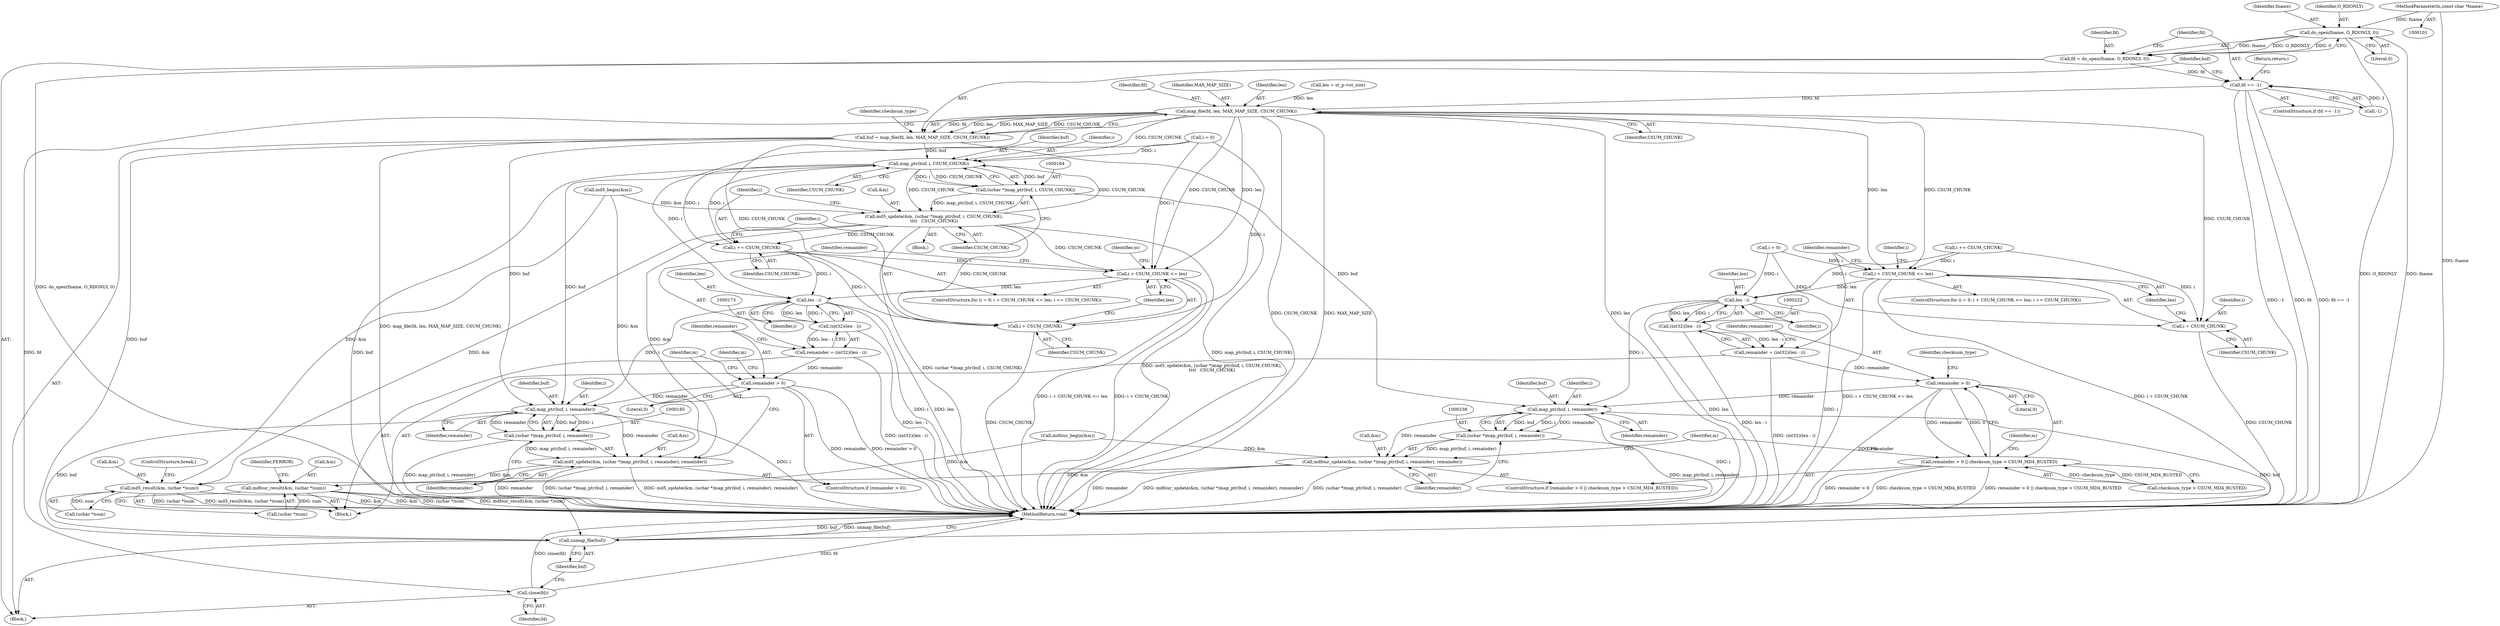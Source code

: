 digraph "0_samba_7b8a4ecd6ff9cdf4e5d3850ebf822f1e989255b3_0@API" {
"1000123" [label="(Call,do_open(fname, O_RDONLY, 0))"];
"1000102" [label="(MethodParameterIn,const char *fname)"];
"1000121" [label="(Call,fd = do_open(fname, O_RDONLY, 0))"];
"1000128" [label="(Call,fd == -1)"];
"1000135" [label="(Call,map_file(fd, len, MAX_MAP_SIZE, CSUM_CHUNK))"];
"1000133" [label="(Call,buf = map_file(fd, len, MAX_MAP_SIZE, CSUM_CHUNK))"];
"1000165" [label="(Call,map_ptr(buf, i, CSUM_CHUNK))"];
"1000156" [label="(Call,i += CSUM_CHUNK)"];
"1000151" [label="(Call,i + CSUM_CHUNK <= len)"];
"1000174" [label="(Call,len - i)"];
"1000172" [label="(Call,(int32)(len - i))"];
"1000170" [label="(Call,remainder = (int32)(len - i))"];
"1000178" [label="(Call,remainder > 0)"];
"1000186" [label="(Call,map_ptr(buf, i, remainder))"];
"1000184" [label="(Call,(uchar *)map_ptr(buf, i, remainder))"];
"1000181" [label="(Call,md5_update(&m, (uchar *)map_ptr(buf, i, remainder), remainder))"];
"1000191" [label="(Call,md5_result(&m, (uchar *)sum))"];
"1000258" [label="(Call,unmap_file(buf))"];
"1000152" [label="(Call,i + CSUM_CHUNK)"];
"1000163" [label="(Call,(uchar *)map_ptr(buf, i, CSUM_CHUNK))"];
"1000160" [label="(Call,md5_update(&m, (uchar *)map_ptr(buf, i, CSUM_CHUNK),\n\t\t\t\t   CSUM_CHUNK))"];
"1000239" [label="(Call,map_ptr(buf, i, remainder))"];
"1000237" [label="(Call,(uchar *)map_ptr(buf, i, remainder))"];
"1000234" [label="(Call,mdfour_update(&m, (uchar *)map_ptr(buf, i, remainder), remainder))"];
"1000244" [label="(Call,mdfour_result(&m, (uchar *)sum))"];
"1000210" [label="(Call,i + CSUM_CHUNK <= len)"];
"1000223" [label="(Call,len - i)"];
"1000221" [label="(Call,(int32)(len - i))"];
"1000219" [label="(Call,remainder = (int32)(len - i))"];
"1000228" [label="(Call,remainder > 0)"];
"1000227" [label="(Call,remainder > 0 || checksum_type > CSUM_MD4_BUSTED)"];
"1000211" [label="(Call,i + CSUM_CHUNK)"];
"1000256" [label="(Call,close(fd))"];
"1000227" [label="(Call,remainder > 0 || checksum_type > CSUM_MD4_BUSTED)"];
"1000171" [label="(Identifier,remainder)"];
"1000141" [label="(Identifier,checksum_type)"];
"1000160" [label="(Call,md5_update(&m, (uchar *)map_ptr(buf, i, CSUM_CHUNK),\n\t\t\t\t   CSUM_CHUNK))"];
"1000162" [label="(Identifier,m)"];
"1000193" [label="(Identifier,m)"];
"1000129" [label="(Identifier,fd)"];
"1000156" [label="(Call,i += CSUM_CHUNK)"];
"1000184" [label="(Call,(uchar *)map_ptr(buf, i, remainder))"];
"1000165" [label="(Call,map_ptr(buf, i, CSUM_CHUNK))"];
"1000152" [label="(Call,i + CSUM_CHUNK)"];
"1000243" [label="(Identifier,remainder)"];
"1000210" [label="(Call,i + CSUM_CHUNK <= len)"];
"1000157" [label="(Identifier,i)"];
"1000194" [label="(Call,(uchar *)sum)"];
"1000223" [label="(Call,len - i)"];
"1000212" [label="(Identifier,i)"];
"1000139" [label="(Identifier,CSUM_CHUNK)"];
"1000159" [label="(Block,)"];
"1000242" [label="(Identifier,remainder)"];
"1000186" [label="(Call,map_ptr(buf, i, remainder))"];
"1000260" [label="(MethodReturn,void)"];
"1000188" [label="(Identifier,i)"];
"1000221" [label="(Call,(int32)(len - i))"];
"1000187" [label="(Identifier,buf)"];
"1000183" [label="(Identifier,m)"];
"1000138" [label="(Identifier,MAX_MAP_SIZE)"];
"1000225" [label="(Identifier,i)"];
"1000154" [label="(Identifier,CSUM_CHUNK)"];
"1000172" [label="(Call,(int32)(len - i))"];
"1000215" [label="(Call,i += CSUM_CHUNK)"];
"1000244" [label="(Call,mdfour_result(&m, (uchar *)sum))"];
"1000203" [label="(Call,mdfour_begin(&m))"];
"1000251" [label="(Identifier,FERROR)"];
"1000181" [label="(Call,md5_update(&m, (uchar *)map_ptr(buf, i, remainder), remainder))"];
"1000168" [label="(Identifier,CSUM_CHUNK)"];
"1000174" [label="(Call,len - i)"];
"1000137" [label="(Identifier,len)"];
"1000234" [label="(Call,mdfour_update(&m, (uchar *)map_ptr(buf, i, remainder), remainder))"];
"1000124" [label="(Identifier,fname)"];
"1000214" [label="(Identifier,len)"];
"1000176" [label="(Identifier,i)"];
"1000258" [label="(Call,unmap_file(buf))"];
"1000147" [label="(ControlStructure,for (i = 0; i + CSUM_CHUNK <= len; i += CSUM_CHUNK))"];
"1000213" [label="(Identifier,CSUM_CHUNK)"];
"1000122" [label="(Identifier,fd)"];
"1000224" [label="(Identifier,len)"];
"1000127" [label="(ControlStructure,if (fd == -1))"];
"1000241" [label="(Identifier,i)"];
"1000175" [label="(Identifier,len)"];
"1000178" [label="(Call,remainder > 0)"];
"1000228" [label="(Call,remainder > 0)"];
"1000170" [label="(Call,remainder = (int32)(len - i))"];
"1000161" [label="(Call,&m)"];
"1000166" [label="(Identifier,buf)"];
"1000128" [label="(Call,fd == -1)"];
"1000134" [label="(Identifier,buf)"];
"1000259" [label="(Identifier,buf)"];
"1000169" [label="(Identifier,CSUM_CHUNK)"];
"1000240" [label="(Identifier,buf)"];
"1000236" [label="(Identifier,m)"];
"1000235" [label="(Call,&m)"];
"1000144" [label="(Call,md5_begin(&m))"];
"1000109" [label="(Call,len = st_p->st_size)"];
"1000151" [label="(Call,i + CSUM_CHUNK <= len)"];
"1000126" [label="(Literal,0)"];
"1000153" [label="(Identifier,i)"];
"1000219" [label="(Call,remainder = (int32)(len - i))"];
"1000229" [label="(Identifier,remainder)"];
"1000177" [label="(ControlStructure,if (remainder > 0))"];
"1000192" [label="(Call,&m)"];
"1000231" [label="(Call,checksum_type > CSUM_MD4_BUSTED)"];
"1000105" [label="(Block,)"];
"1000182" [label="(Call,&m)"];
"1000257" [label="(Identifier,fd)"];
"1000245" [label="(Call,&m)"];
"1000132" [label="(Return,return;)"];
"1000148" [label="(Call,i = 0)"];
"1000123" [label="(Call,do_open(fname, O_RDONLY, 0))"];
"1000179" [label="(Identifier,remainder)"];
"1000256" [label="(Call,close(fd))"];
"1000237" [label="(Call,(uchar *)map_ptr(buf, i, remainder))"];
"1000226" [label="(ControlStructure,if (remainder > 0 || checksum_type > CSUM_MD4_BUSTED))"];
"1000246" [label="(Identifier,m)"];
"1000206" [label="(ControlStructure,for (i = 0; i + CSUM_CHUNK <= len; i += CSUM_CHUNK))"];
"1000142" [label="(Block,)"];
"1000135" [label="(Call,map_file(fd, len, MAX_MAP_SIZE, CSUM_CHUNK))"];
"1000207" [label="(Call,i = 0)"];
"1000130" [label="(Call,-1)"];
"1000102" [label="(MethodParameterIn,const char *fname)"];
"1000121" [label="(Call,fd = do_open(fname, O_RDONLY, 0))"];
"1000211" [label="(Call,i + CSUM_CHUNK)"];
"1000167" [label="(Identifier,i)"];
"1000197" [label="(ControlStructure,break;)"];
"1000180" [label="(Literal,0)"];
"1000189" [label="(Identifier,remainder)"];
"1000232" [label="(Identifier,checksum_type)"];
"1000216" [label="(Identifier,i)"];
"1000125" [label="(Identifier,O_RDONLY)"];
"1000163" [label="(Call,(uchar *)map_ptr(buf, i, CSUM_CHUNK))"];
"1000190" [label="(Identifier,remainder)"];
"1000136" [label="(Identifier,fd)"];
"1000191" [label="(Call,md5_result(&m, (uchar *)sum))"];
"1000247" [label="(Call,(uchar *)sum)"];
"1000155" [label="(Identifier,len)"];
"1000133" [label="(Call,buf = map_file(fd, len, MAX_MAP_SIZE, CSUM_CHUNK))"];
"1000158" [label="(Identifier,CSUM_CHUNK)"];
"1000220" [label="(Identifier,remainder)"];
"1000230" [label="(Literal,0)"];
"1000239" [label="(Call,map_ptr(buf, i, remainder))"];
"1000123" -> "1000121"  [label="AST: "];
"1000123" -> "1000126"  [label="CFG: "];
"1000124" -> "1000123"  [label="AST: "];
"1000125" -> "1000123"  [label="AST: "];
"1000126" -> "1000123"  [label="AST: "];
"1000121" -> "1000123"  [label="CFG: "];
"1000123" -> "1000260"  [label="DDG: O_RDONLY"];
"1000123" -> "1000260"  [label="DDG: fname"];
"1000123" -> "1000121"  [label="DDG: fname"];
"1000123" -> "1000121"  [label="DDG: O_RDONLY"];
"1000123" -> "1000121"  [label="DDG: 0"];
"1000102" -> "1000123"  [label="DDG: fname"];
"1000102" -> "1000101"  [label="AST: "];
"1000102" -> "1000260"  [label="DDG: fname"];
"1000121" -> "1000105"  [label="AST: "];
"1000122" -> "1000121"  [label="AST: "];
"1000129" -> "1000121"  [label="CFG: "];
"1000121" -> "1000260"  [label="DDG: do_open(fname, O_RDONLY, 0)"];
"1000121" -> "1000128"  [label="DDG: fd"];
"1000128" -> "1000127"  [label="AST: "];
"1000128" -> "1000130"  [label="CFG: "];
"1000129" -> "1000128"  [label="AST: "];
"1000130" -> "1000128"  [label="AST: "];
"1000132" -> "1000128"  [label="CFG: "];
"1000134" -> "1000128"  [label="CFG: "];
"1000128" -> "1000260"  [label="DDG: -1"];
"1000128" -> "1000260"  [label="DDG: fd"];
"1000128" -> "1000260"  [label="DDG: fd == -1"];
"1000130" -> "1000128"  [label="DDG: 1"];
"1000128" -> "1000135"  [label="DDG: fd"];
"1000135" -> "1000133"  [label="AST: "];
"1000135" -> "1000139"  [label="CFG: "];
"1000136" -> "1000135"  [label="AST: "];
"1000137" -> "1000135"  [label="AST: "];
"1000138" -> "1000135"  [label="AST: "];
"1000139" -> "1000135"  [label="AST: "];
"1000133" -> "1000135"  [label="CFG: "];
"1000135" -> "1000260"  [label="DDG: CSUM_CHUNK"];
"1000135" -> "1000260"  [label="DDG: MAX_MAP_SIZE"];
"1000135" -> "1000260"  [label="DDG: len"];
"1000135" -> "1000133"  [label="DDG: fd"];
"1000135" -> "1000133"  [label="DDG: len"];
"1000135" -> "1000133"  [label="DDG: MAX_MAP_SIZE"];
"1000135" -> "1000133"  [label="DDG: CSUM_CHUNK"];
"1000109" -> "1000135"  [label="DDG: len"];
"1000135" -> "1000151"  [label="DDG: CSUM_CHUNK"];
"1000135" -> "1000151"  [label="DDG: len"];
"1000135" -> "1000152"  [label="DDG: CSUM_CHUNK"];
"1000135" -> "1000165"  [label="DDG: CSUM_CHUNK"];
"1000135" -> "1000210"  [label="DDG: CSUM_CHUNK"];
"1000135" -> "1000210"  [label="DDG: len"];
"1000135" -> "1000211"  [label="DDG: CSUM_CHUNK"];
"1000135" -> "1000256"  [label="DDG: fd"];
"1000133" -> "1000105"  [label="AST: "];
"1000134" -> "1000133"  [label="AST: "];
"1000141" -> "1000133"  [label="CFG: "];
"1000133" -> "1000260"  [label="DDG: map_file(fd, len, MAX_MAP_SIZE, CSUM_CHUNK)"];
"1000133" -> "1000165"  [label="DDG: buf"];
"1000133" -> "1000186"  [label="DDG: buf"];
"1000133" -> "1000239"  [label="DDG: buf"];
"1000133" -> "1000258"  [label="DDG: buf"];
"1000165" -> "1000163"  [label="AST: "];
"1000165" -> "1000168"  [label="CFG: "];
"1000166" -> "1000165"  [label="AST: "];
"1000167" -> "1000165"  [label="AST: "];
"1000168" -> "1000165"  [label="AST: "];
"1000163" -> "1000165"  [label="CFG: "];
"1000165" -> "1000156"  [label="DDG: i"];
"1000165" -> "1000163"  [label="DDG: buf"];
"1000165" -> "1000163"  [label="DDG: i"];
"1000165" -> "1000163"  [label="DDG: CSUM_CHUNK"];
"1000156" -> "1000165"  [label="DDG: i"];
"1000148" -> "1000165"  [label="DDG: i"];
"1000160" -> "1000165"  [label="DDG: CSUM_CHUNK"];
"1000165" -> "1000160"  [label="DDG: CSUM_CHUNK"];
"1000165" -> "1000186"  [label="DDG: buf"];
"1000165" -> "1000258"  [label="DDG: buf"];
"1000156" -> "1000147"  [label="AST: "];
"1000156" -> "1000158"  [label="CFG: "];
"1000157" -> "1000156"  [label="AST: "];
"1000158" -> "1000156"  [label="AST: "];
"1000153" -> "1000156"  [label="CFG: "];
"1000156" -> "1000151"  [label="DDG: i"];
"1000156" -> "1000152"  [label="DDG: i"];
"1000160" -> "1000156"  [label="DDG: CSUM_CHUNK"];
"1000156" -> "1000174"  [label="DDG: i"];
"1000151" -> "1000147"  [label="AST: "];
"1000151" -> "1000155"  [label="CFG: "];
"1000152" -> "1000151"  [label="AST: "];
"1000155" -> "1000151"  [label="AST: "];
"1000162" -> "1000151"  [label="CFG: "];
"1000171" -> "1000151"  [label="CFG: "];
"1000151" -> "1000260"  [label="DDG: i + CSUM_CHUNK <= len"];
"1000151" -> "1000260"  [label="DDG: i + CSUM_CHUNK"];
"1000148" -> "1000151"  [label="DDG: i"];
"1000160" -> "1000151"  [label="DDG: CSUM_CHUNK"];
"1000151" -> "1000174"  [label="DDG: len"];
"1000174" -> "1000172"  [label="AST: "];
"1000174" -> "1000176"  [label="CFG: "];
"1000175" -> "1000174"  [label="AST: "];
"1000176" -> "1000174"  [label="AST: "];
"1000172" -> "1000174"  [label="CFG: "];
"1000174" -> "1000260"  [label="DDG: i"];
"1000174" -> "1000260"  [label="DDG: len"];
"1000174" -> "1000172"  [label="DDG: len"];
"1000174" -> "1000172"  [label="DDG: i"];
"1000148" -> "1000174"  [label="DDG: i"];
"1000174" -> "1000186"  [label="DDG: i"];
"1000172" -> "1000170"  [label="AST: "];
"1000173" -> "1000172"  [label="AST: "];
"1000170" -> "1000172"  [label="CFG: "];
"1000172" -> "1000260"  [label="DDG: len - i"];
"1000172" -> "1000170"  [label="DDG: len - i"];
"1000170" -> "1000142"  [label="AST: "];
"1000171" -> "1000170"  [label="AST: "];
"1000179" -> "1000170"  [label="CFG: "];
"1000170" -> "1000260"  [label="DDG: (int32)(len - i)"];
"1000170" -> "1000178"  [label="DDG: remainder"];
"1000178" -> "1000177"  [label="AST: "];
"1000178" -> "1000180"  [label="CFG: "];
"1000179" -> "1000178"  [label="AST: "];
"1000180" -> "1000178"  [label="AST: "];
"1000183" -> "1000178"  [label="CFG: "];
"1000193" -> "1000178"  [label="CFG: "];
"1000178" -> "1000260"  [label="DDG: remainder > 0"];
"1000178" -> "1000260"  [label="DDG: remainder"];
"1000178" -> "1000186"  [label="DDG: remainder"];
"1000186" -> "1000184"  [label="AST: "];
"1000186" -> "1000189"  [label="CFG: "];
"1000187" -> "1000186"  [label="AST: "];
"1000188" -> "1000186"  [label="AST: "];
"1000189" -> "1000186"  [label="AST: "];
"1000184" -> "1000186"  [label="CFG: "];
"1000186" -> "1000260"  [label="DDG: i"];
"1000186" -> "1000184"  [label="DDG: buf"];
"1000186" -> "1000184"  [label="DDG: i"];
"1000186" -> "1000184"  [label="DDG: remainder"];
"1000186" -> "1000181"  [label="DDG: remainder"];
"1000186" -> "1000258"  [label="DDG: buf"];
"1000184" -> "1000181"  [label="AST: "];
"1000185" -> "1000184"  [label="AST: "];
"1000190" -> "1000184"  [label="CFG: "];
"1000184" -> "1000260"  [label="DDG: map_ptr(buf, i, remainder)"];
"1000184" -> "1000181"  [label="DDG: map_ptr(buf, i, remainder)"];
"1000181" -> "1000177"  [label="AST: "];
"1000181" -> "1000190"  [label="CFG: "];
"1000182" -> "1000181"  [label="AST: "];
"1000190" -> "1000181"  [label="AST: "];
"1000193" -> "1000181"  [label="CFG: "];
"1000181" -> "1000260"  [label="DDG: md5_update(&m, (uchar *)map_ptr(buf, i, remainder), remainder)"];
"1000181" -> "1000260"  [label="DDG: remainder"];
"1000181" -> "1000260"  [label="DDG: (uchar *)map_ptr(buf, i, remainder)"];
"1000144" -> "1000181"  [label="DDG: &m"];
"1000160" -> "1000181"  [label="DDG: &m"];
"1000181" -> "1000191"  [label="DDG: &m"];
"1000191" -> "1000142"  [label="AST: "];
"1000191" -> "1000194"  [label="CFG: "];
"1000192" -> "1000191"  [label="AST: "];
"1000194" -> "1000191"  [label="AST: "];
"1000197" -> "1000191"  [label="CFG: "];
"1000191" -> "1000260"  [label="DDG: (uchar *)sum"];
"1000191" -> "1000260"  [label="DDG: md5_result(&m, (uchar *)sum)"];
"1000191" -> "1000260"  [label="DDG: &m"];
"1000144" -> "1000191"  [label="DDG: &m"];
"1000160" -> "1000191"  [label="DDG: &m"];
"1000194" -> "1000191"  [label="DDG: sum"];
"1000258" -> "1000105"  [label="AST: "];
"1000258" -> "1000259"  [label="CFG: "];
"1000259" -> "1000258"  [label="AST: "];
"1000260" -> "1000258"  [label="CFG: "];
"1000258" -> "1000260"  [label="DDG: buf"];
"1000258" -> "1000260"  [label="DDG: unmap_file(buf)"];
"1000239" -> "1000258"  [label="DDG: buf"];
"1000152" -> "1000154"  [label="CFG: "];
"1000153" -> "1000152"  [label="AST: "];
"1000154" -> "1000152"  [label="AST: "];
"1000155" -> "1000152"  [label="CFG: "];
"1000152" -> "1000260"  [label="DDG: CSUM_CHUNK"];
"1000148" -> "1000152"  [label="DDG: i"];
"1000160" -> "1000152"  [label="DDG: CSUM_CHUNK"];
"1000163" -> "1000160"  [label="AST: "];
"1000164" -> "1000163"  [label="AST: "];
"1000169" -> "1000163"  [label="CFG: "];
"1000163" -> "1000260"  [label="DDG: map_ptr(buf, i, CSUM_CHUNK)"];
"1000163" -> "1000160"  [label="DDG: map_ptr(buf, i, CSUM_CHUNK)"];
"1000160" -> "1000159"  [label="AST: "];
"1000160" -> "1000169"  [label="CFG: "];
"1000161" -> "1000160"  [label="AST: "];
"1000169" -> "1000160"  [label="AST: "];
"1000157" -> "1000160"  [label="CFG: "];
"1000160" -> "1000260"  [label="DDG: md5_update(&m, (uchar *)map_ptr(buf, i, CSUM_CHUNK),\n\t\t\t\t   CSUM_CHUNK)"];
"1000160" -> "1000260"  [label="DDG: (uchar *)map_ptr(buf, i, CSUM_CHUNK)"];
"1000144" -> "1000160"  [label="DDG: &m"];
"1000239" -> "1000237"  [label="AST: "];
"1000239" -> "1000242"  [label="CFG: "];
"1000240" -> "1000239"  [label="AST: "];
"1000241" -> "1000239"  [label="AST: "];
"1000242" -> "1000239"  [label="AST: "];
"1000237" -> "1000239"  [label="CFG: "];
"1000239" -> "1000260"  [label="DDG: i"];
"1000239" -> "1000237"  [label="DDG: buf"];
"1000239" -> "1000237"  [label="DDG: i"];
"1000239" -> "1000237"  [label="DDG: remainder"];
"1000223" -> "1000239"  [label="DDG: i"];
"1000228" -> "1000239"  [label="DDG: remainder"];
"1000239" -> "1000234"  [label="DDG: remainder"];
"1000237" -> "1000234"  [label="AST: "];
"1000238" -> "1000237"  [label="AST: "];
"1000243" -> "1000237"  [label="CFG: "];
"1000237" -> "1000260"  [label="DDG: map_ptr(buf, i, remainder)"];
"1000237" -> "1000234"  [label="DDG: map_ptr(buf, i, remainder)"];
"1000234" -> "1000226"  [label="AST: "];
"1000234" -> "1000243"  [label="CFG: "];
"1000235" -> "1000234"  [label="AST: "];
"1000243" -> "1000234"  [label="AST: "];
"1000246" -> "1000234"  [label="CFG: "];
"1000234" -> "1000260"  [label="DDG: mdfour_update(&m, (uchar *)map_ptr(buf, i, remainder), remainder)"];
"1000234" -> "1000260"  [label="DDG: (uchar *)map_ptr(buf, i, remainder)"];
"1000234" -> "1000260"  [label="DDG: remainder"];
"1000203" -> "1000234"  [label="DDG: &m"];
"1000234" -> "1000244"  [label="DDG: &m"];
"1000244" -> "1000142"  [label="AST: "];
"1000244" -> "1000247"  [label="CFG: "];
"1000245" -> "1000244"  [label="AST: "];
"1000247" -> "1000244"  [label="AST: "];
"1000251" -> "1000244"  [label="CFG: "];
"1000244" -> "1000260"  [label="DDG: mdfour_result(&m, (uchar *)sum)"];
"1000244" -> "1000260"  [label="DDG: &m"];
"1000244" -> "1000260"  [label="DDG: (uchar *)sum"];
"1000203" -> "1000244"  [label="DDG: &m"];
"1000247" -> "1000244"  [label="DDG: sum"];
"1000210" -> "1000206"  [label="AST: "];
"1000210" -> "1000214"  [label="CFG: "];
"1000211" -> "1000210"  [label="AST: "];
"1000214" -> "1000210"  [label="AST: "];
"1000216" -> "1000210"  [label="CFG: "];
"1000220" -> "1000210"  [label="CFG: "];
"1000210" -> "1000260"  [label="DDG: i + CSUM_CHUNK <= len"];
"1000210" -> "1000260"  [label="DDG: i + CSUM_CHUNK"];
"1000215" -> "1000210"  [label="DDG: i"];
"1000207" -> "1000210"  [label="DDG: i"];
"1000210" -> "1000223"  [label="DDG: len"];
"1000223" -> "1000221"  [label="AST: "];
"1000223" -> "1000225"  [label="CFG: "];
"1000224" -> "1000223"  [label="AST: "];
"1000225" -> "1000223"  [label="AST: "];
"1000221" -> "1000223"  [label="CFG: "];
"1000223" -> "1000260"  [label="DDG: i"];
"1000223" -> "1000260"  [label="DDG: len"];
"1000223" -> "1000221"  [label="DDG: len"];
"1000223" -> "1000221"  [label="DDG: i"];
"1000215" -> "1000223"  [label="DDG: i"];
"1000207" -> "1000223"  [label="DDG: i"];
"1000221" -> "1000219"  [label="AST: "];
"1000222" -> "1000221"  [label="AST: "];
"1000219" -> "1000221"  [label="CFG: "];
"1000221" -> "1000260"  [label="DDG: len - i"];
"1000221" -> "1000219"  [label="DDG: len - i"];
"1000219" -> "1000142"  [label="AST: "];
"1000220" -> "1000219"  [label="AST: "];
"1000229" -> "1000219"  [label="CFG: "];
"1000219" -> "1000260"  [label="DDG: (int32)(len - i)"];
"1000219" -> "1000228"  [label="DDG: remainder"];
"1000228" -> "1000227"  [label="AST: "];
"1000228" -> "1000230"  [label="CFG: "];
"1000229" -> "1000228"  [label="AST: "];
"1000230" -> "1000228"  [label="AST: "];
"1000232" -> "1000228"  [label="CFG: "];
"1000227" -> "1000228"  [label="CFG: "];
"1000228" -> "1000260"  [label="DDG: remainder"];
"1000228" -> "1000227"  [label="DDG: remainder"];
"1000228" -> "1000227"  [label="DDG: 0"];
"1000227" -> "1000226"  [label="AST: "];
"1000227" -> "1000231"  [label="CFG: "];
"1000231" -> "1000227"  [label="AST: "];
"1000236" -> "1000227"  [label="CFG: "];
"1000246" -> "1000227"  [label="CFG: "];
"1000227" -> "1000260"  [label="DDG: remainder > 0 || checksum_type > CSUM_MD4_BUSTED"];
"1000227" -> "1000260"  [label="DDG: remainder > 0"];
"1000227" -> "1000260"  [label="DDG: checksum_type > CSUM_MD4_BUSTED"];
"1000231" -> "1000227"  [label="DDG: checksum_type"];
"1000231" -> "1000227"  [label="DDG: CSUM_MD4_BUSTED"];
"1000211" -> "1000213"  [label="CFG: "];
"1000212" -> "1000211"  [label="AST: "];
"1000213" -> "1000211"  [label="AST: "];
"1000214" -> "1000211"  [label="CFG: "];
"1000211" -> "1000260"  [label="DDG: CSUM_CHUNK"];
"1000215" -> "1000211"  [label="DDG: i"];
"1000207" -> "1000211"  [label="DDG: i"];
"1000256" -> "1000105"  [label="AST: "];
"1000256" -> "1000257"  [label="CFG: "];
"1000257" -> "1000256"  [label="AST: "];
"1000259" -> "1000256"  [label="CFG: "];
"1000256" -> "1000260"  [label="DDG: fd"];
"1000256" -> "1000260"  [label="DDG: close(fd)"];
}
